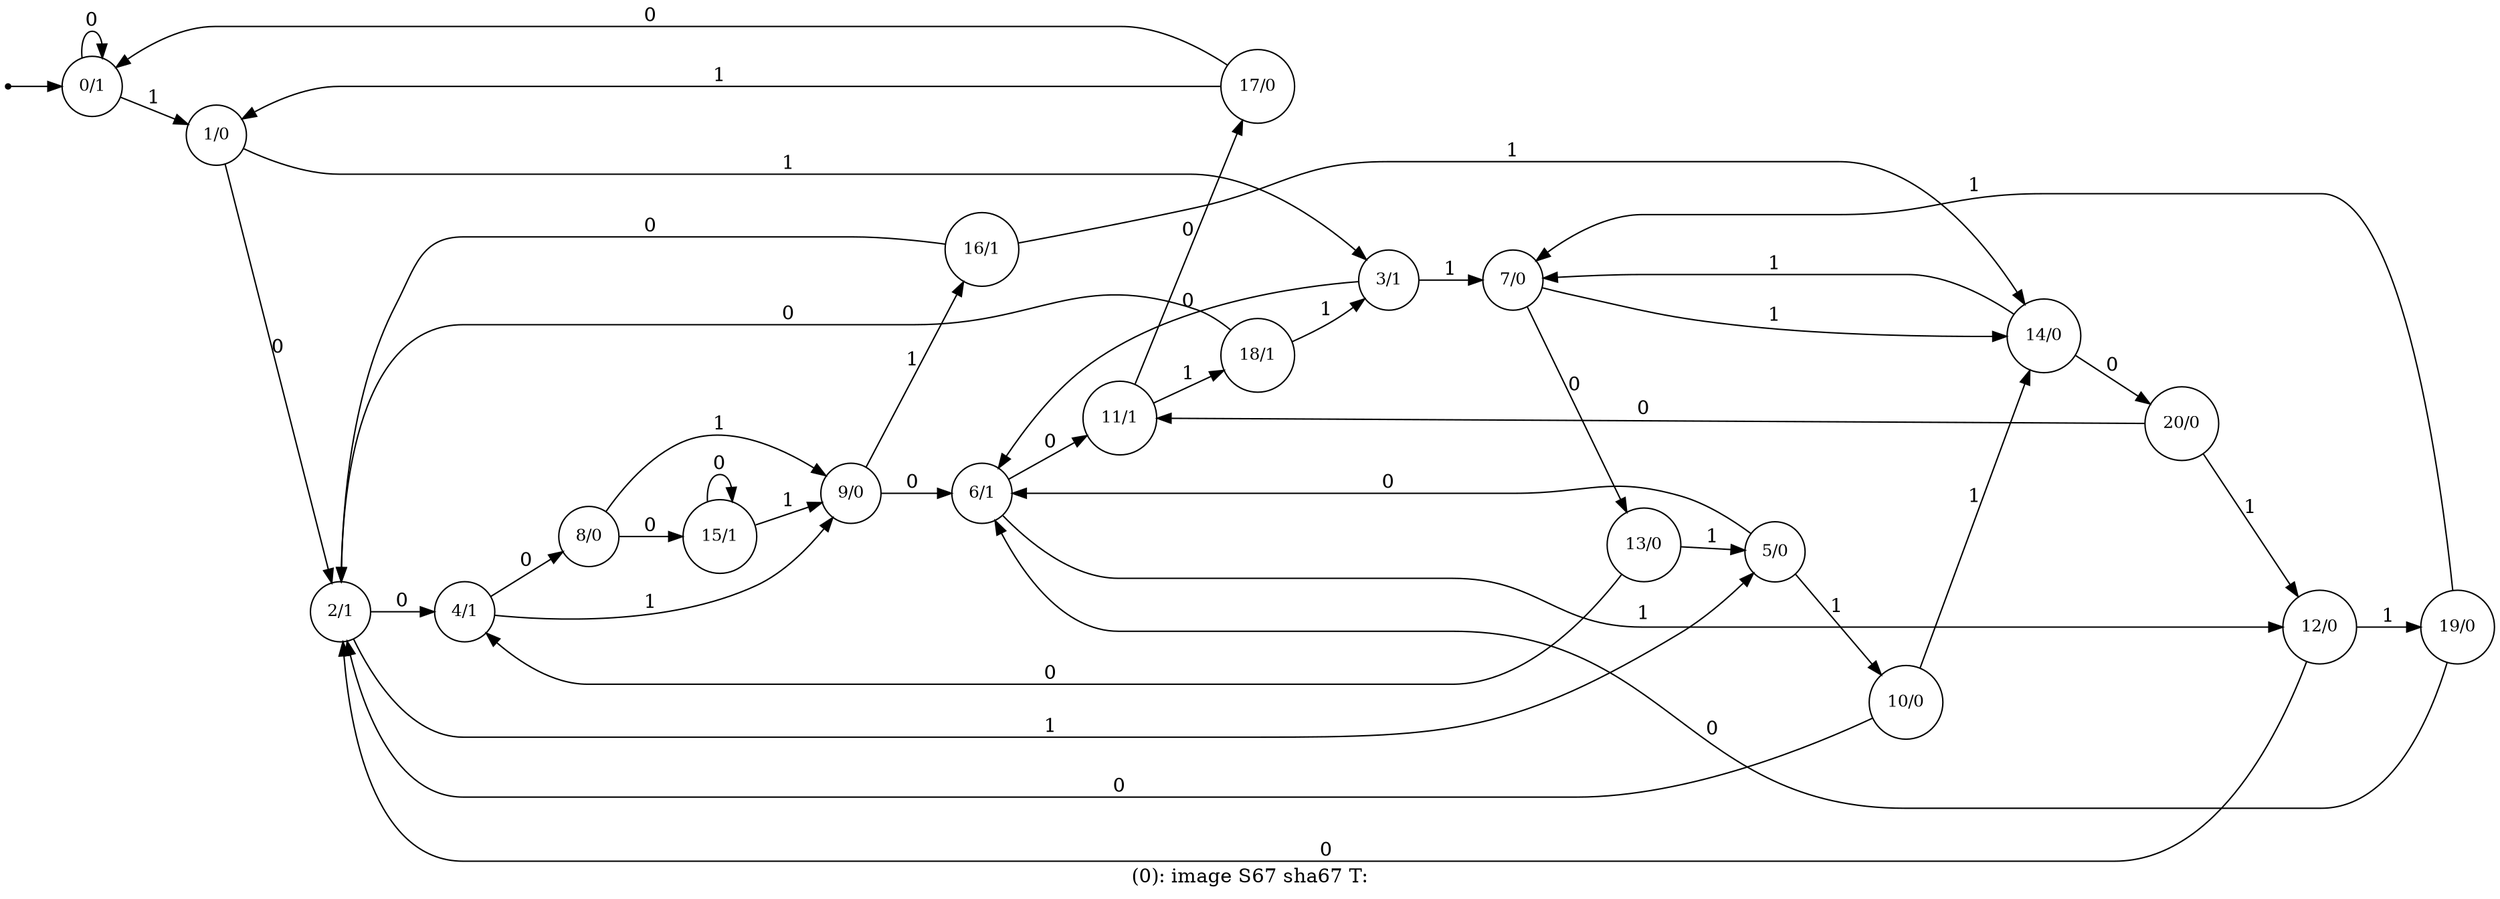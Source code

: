digraph G {
label = "(0): image S67 sha67 T:";
rankdir = LR;
node [shape = circle, label="0/1", fontsize=12]0;
node [shape = circle, label="1/0", fontsize=12]1;
node [shape = circle, label="2/1", fontsize=12]2;
node [shape = circle, label="3/1", fontsize=12]3;
node [shape = circle, label="4/1", fontsize=12]4;
node [shape = circle, label="5/0", fontsize=12]5;
node [shape = circle, label="6/1", fontsize=12]6;
node [shape = circle, label="7/0", fontsize=12]7;
node [shape = circle, label="8/0", fontsize=12]8;
node [shape = circle, label="9/0", fontsize=12]9;
node [shape = circle, label="10/0", fontsize=12]10;
node [shape = circle, label="11/1", fontsize=12]11;
node [shape = circle, label="12/0", fontsize=12]12;
node [shape = circle, label="13/0", fontsize=12]13;
node [shape = circle, label="14/0", fontsize=12]14;
node [shape = circle, label="15/1", fontsize=12]15;
node [shape = circle, label="16/1", fontsize=12]16;
node [shape = circle, label="17/0", fontsize=12]17;
node [shape = circle, label="18/1", fontsize=12]18;
node [shape = circle, label="19/0", fontsize=12]19;
node [shape = circle, label="20/0", fontsize=12]20;
node [shape = point ]; qi
qi -> 0;
0 -> 0[ label = "0"];
0 -> 1[ label = "1"];
1 -> 2[ label = "0"];
1 -> 3[ label = "1"];
2 -> 4[ label = "0"];
2 -> 5[ label = "1"];
3 -> 6[ label = "0"];
3 -> 7[ label = "1"];
4 -> 8[ label = "0"];
4 -> 9[ label = "1"];
5 -> 6[ label = "0"];
5 -> 10[ label = "1"];
6 -> 11[ label = "0"];
6 -> 12[ label = "1"];
7 -> 13[ label = "0"];
7 -> 14[ label = "1"];
8 -> 9[ label = "1"];
8 -> 15[ label = "0"];
9 -> 6[ label = "0"];
9 -> 16[ label = "1"];
10 -> 2[ label = "0"];
10 -> 14[ label = "1"];
11 -> 17[ label = "0"];
11 -> 18[ label = "1"];
12 -> 2[ label = "0"];
12 -> 19[ label = "1"];
13 -> 4[ label = "0"];
13 -> 5[ label = "1"];
14 -> 7[ label = "1"];
14 -> 20[ label = "0"];
15 -> 9[ label = "1"];
15 -> 15[ label = "0"];
16 -> 2[ label = "0"];
16 -> 14[ label = "1"];
17 -> 0[ label = "0"];
17 -> 1[ label = "1"];
18 -> 2[ label = "0"];
18 -> 3[ label = "1"];
19 -> 6[ label = "0"];
19 -> 7[ label = "1"];
20 -> 11[ label = "0"];
20 -> 12[ label = "1"];
}
